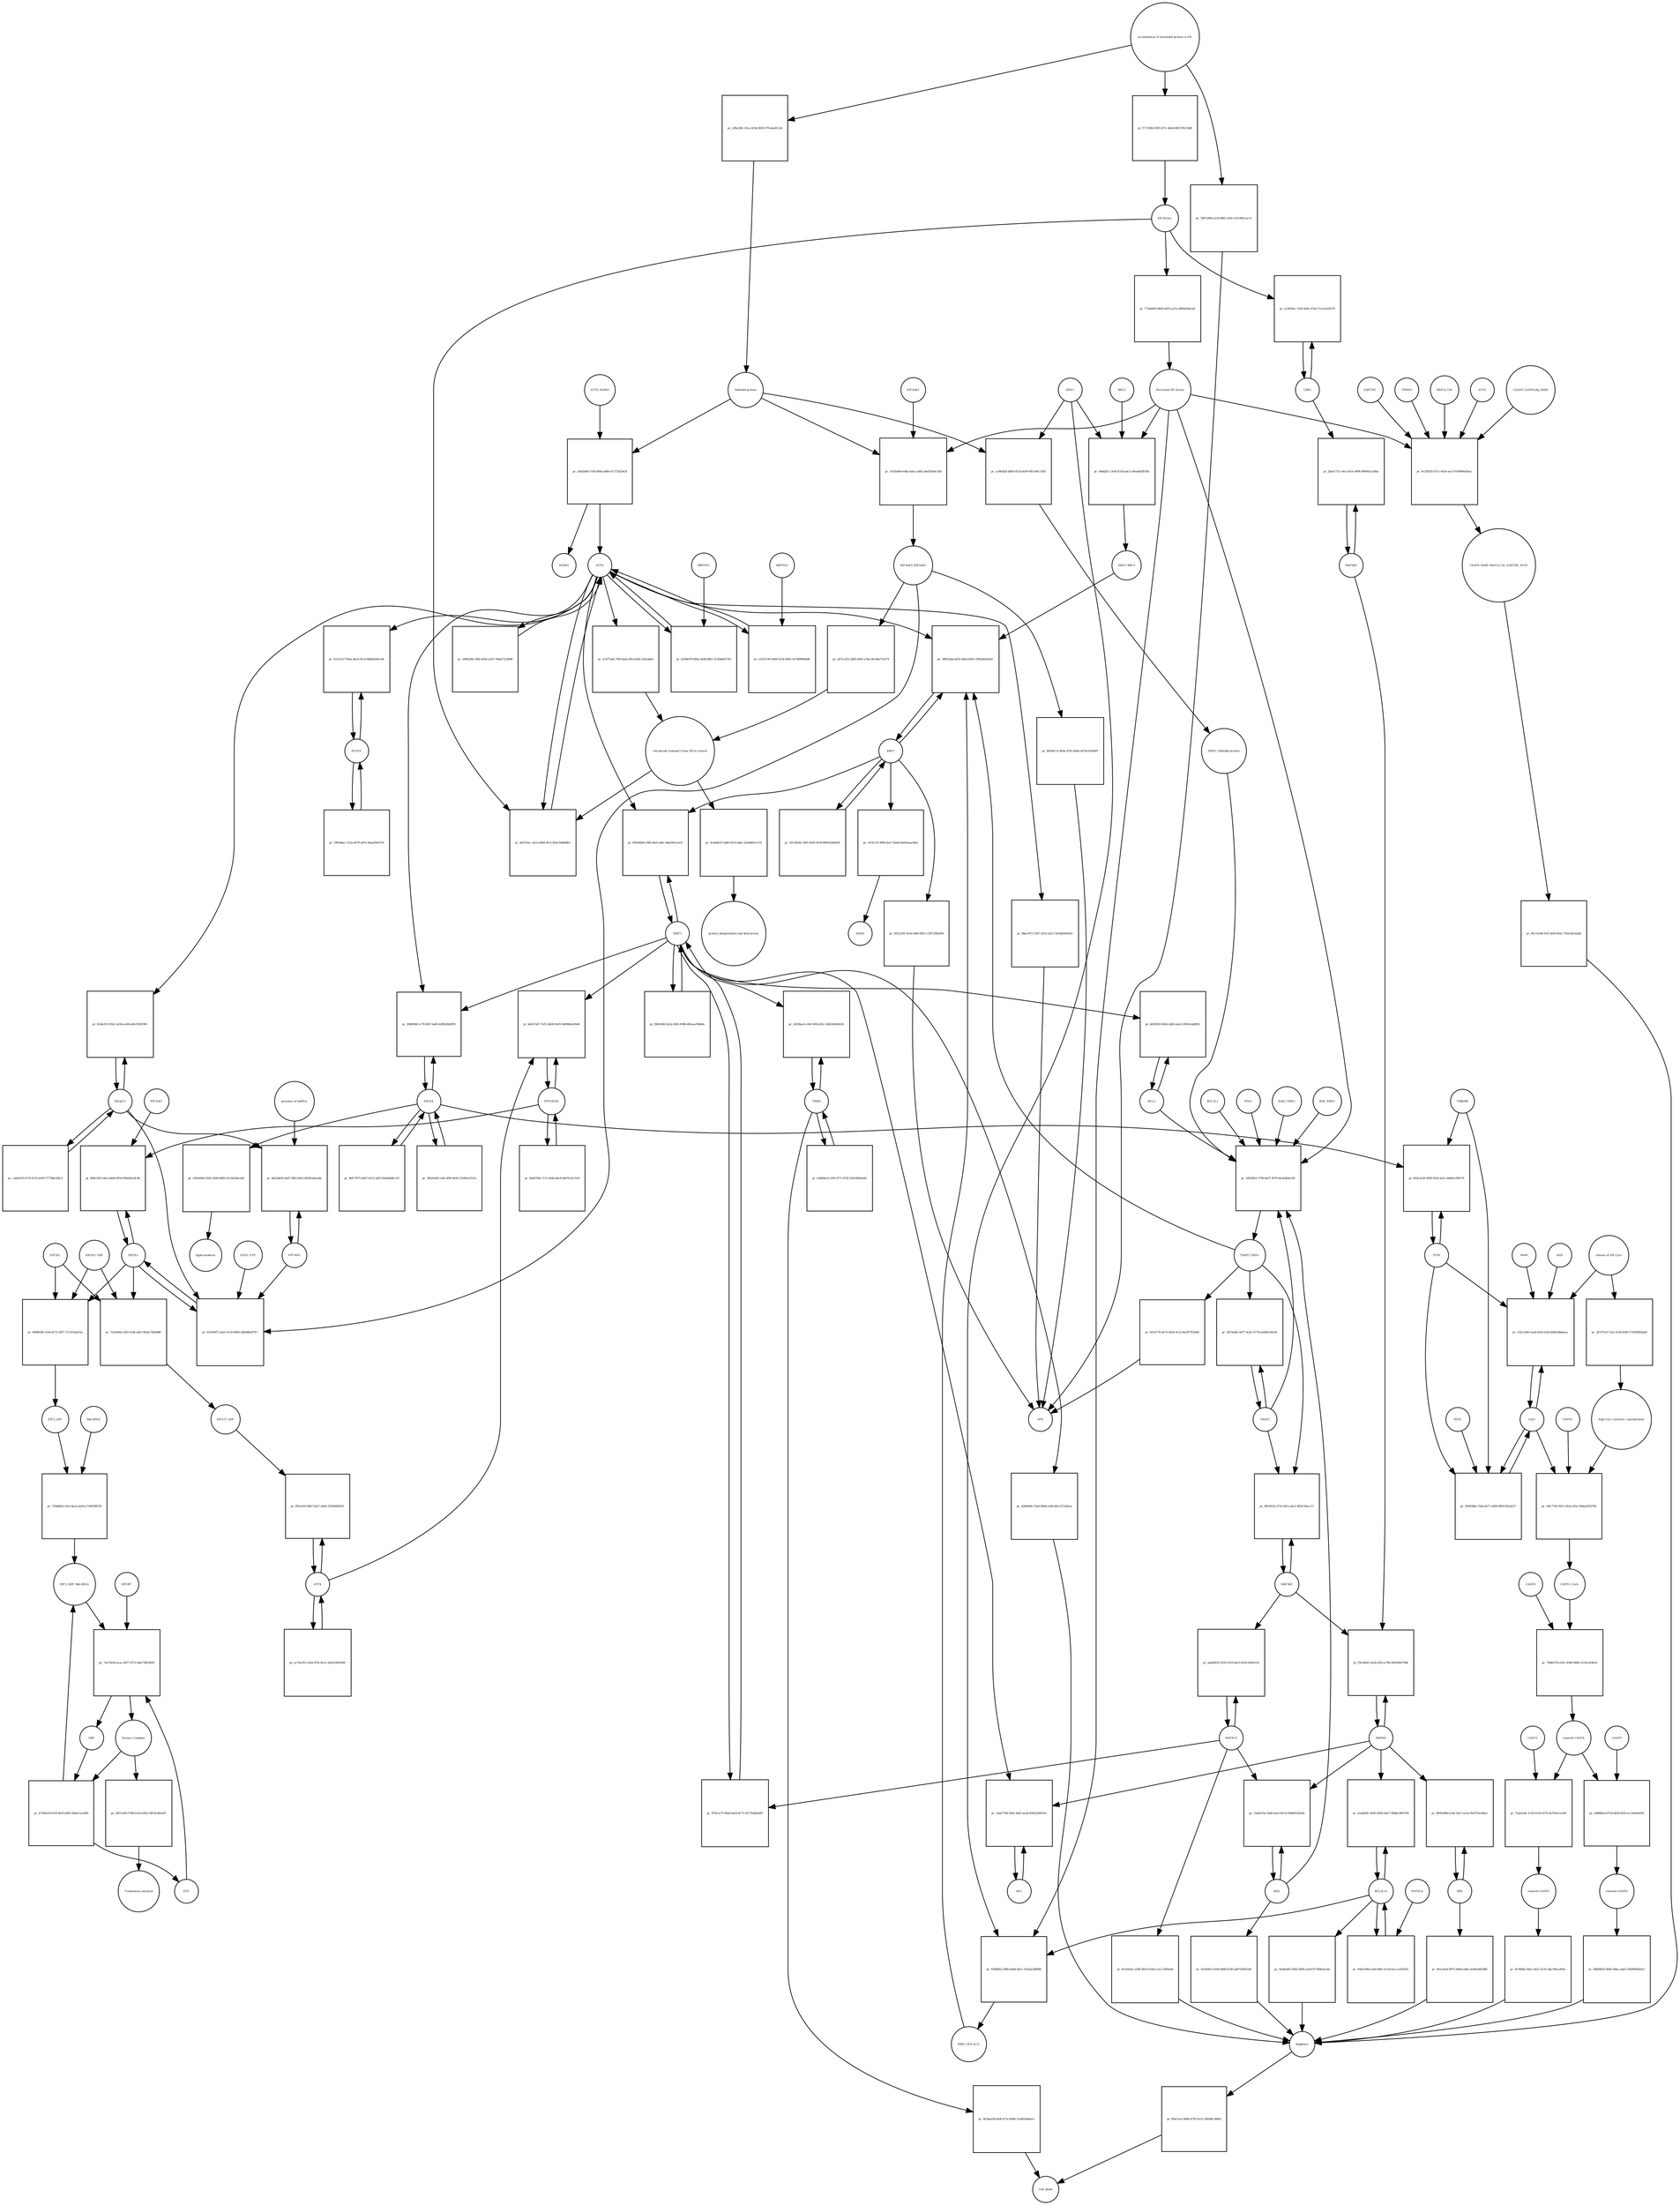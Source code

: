 strict digraph  {
ATF6_HSPA5 [annotation="", bipartite=0, cls=complex, fontsize=4, label=ATF6_HSPA5, shape=circle];
"pr_c0b244fb-57df-404d-a98d-af7172b29a3f" [annotation="", bipartite=1, cls=process, fontsize=4, label="pr_c0b244fb-57df-404d-a98d-af7172b29a3f", shape=square];
ATF6 [annotation="urn_miriam_hgnc.symbol_ATF6", bipartite=0, cls=macromolecule, fontsize=4, label=ATF6, shape=circle];
HSPA5 [annotation="urn_miriam_hgnc.symbol_HSPA5", bipartite=0, cls=macromolecule, fontsize=4, label=HSPA5, shape=circle];
"Unfolded protein" [annotation="", bipartite=0, cls=macromolecule, fontsize=4, label="Unfolded protein", shape=circle];
ERN1 [annotation="urn_miriam_hgnc.symbol_ERN1", bipartite=0, cls=macromolecule, fontsize=4, label=ERN1, shape=circle];
"pr_a19b5b2f-b683-4518-b039-081184c11ff4" [annotation="", bipartite=1, cls=process, fontsize=4, label="pr_a19b5b2f-b683-4518-b039-081184c11ff4", shape=square];
"ERN1_Unfolded protein" [annotation="", bipartite=0, cls=complex, fontsize=4, label="ERN1_Unfolded protein", shape=circle];
EIF2AK3_EIF2AK3 [annotation="", bipartite=0, cls=complex, fontsize=4, label=EIF2AK3_EIF2AK3, shape=circle];
"pr_a87cc452-2685-4491-a7be-4014be73c674" [annotation="", bipartite=1, cls=process, fontsize=4, label="pr_a87cc452-2685-4491-a7be-4014be73c674", shape=square];
"retrograde transport from ER to cytosol" [annotation="", bipartite=0, cls=phenotype, fontsize=4, label="retrograde transport from ER to cytosol", shape=circle];
"pr_2c477a04-75f9-4a0a-89cd-fa8c12bcbda4" [annotation="", bipartite=1, cls=process, fontsize=4, label="pr_2c477a04-75f9-4a0a-89cd-fa8c12bcbda4", shape=square];
"pr_4cdeb833-1dd0-4414-b4dc-b23bd65e1132" [annotation="", bipartite=1, cls=process, fontsize=4, label="pr_4cdeb833-1dd0-4414-b4dc-b23bd65e1132", shape=square];
"protein ubiquitination and destruction" [annotation="", bipartite=0, cls=phenotype, fontsize=4, label="protein ubiquitination and destruction", shape=circle];
"pr_d2f29053-579f-4e07-957f-fdcd2db4e1fb" [annotation="", bipartite=1, cls=process, fontsize=4, label="pr_d2f29053-579f-4e07-957f-fdcd2db4e1fb", shape=square];
TRAF2_ERN1 [annotation="", bipartite=0, cls=complex, fontsize=4, label=TRAF2_ERN1, shape=circle];
BAK1_ERN1 [annotation="", bipartite=0, cls=complex, fontsize=4, label=BAK1_ERN1, shape=circle];
BAX_ERN1 [annotation="", bipartite=0, cls=complex, fontsize=4, label=BAX_ERN1, shape=circle];
BCL2 [annotation="urn_miriam_hgnc.symbol_BCL2", bipartite=0, cls="nucleic acid feature", fontsize=4, label=BCL2, shape=circle];
BCL2L1 [annotation="urn_miriam_hgnc.symbol_BCL2L1", bipartite=0, cls=macromolecule, fontsize=4, label=BCL2L1, shape=circle];
"Persistant ER Stress" [annotation="", bipartite=0, cls=phenotype, fontsize=4, label="Persistant ER Stress", shape=circle];
BAX [annotation="urn_miriam_hgnc.symbol_BAX", bipartite=0, cls=macromolecule, fontsize=4, label=BAX, shape=circle];
BAK1 [annotation="urn_miriam_hgnc.symbol_BAK1", bipartite=0, cls=macromolecule, fontsize=4, label=BAK1, shape=circle];
TRAF2 [annotation="urn_miriam_hgnc.symbol_TRAF2", bipartite=0, cls=macromolecule, fontsize=4, label=TRAF2, shape=circle];
XBP1 [annotation="urn_miriam_hgnc.symbol_XBP1", bipartite=0, cls=macromolecule, fontsize=4, label=XBP1, shape=circle];
"pr_308510ad-4f23-49ad-8d55-199424d262d1" [annotation="", bipartite=1, cls=process, fontsize=4, label="pr_308510ad-4f23-49ad-8d55-199424d262d1", shape=square];
ERN1_BBC3 [annotation="", bipartite=0, cls=complex, fontsize=4, label=ERN1_BBC3, shape=circle];
ERN1_BCL2L11 [annotation="", bipartite=0, cls=complex, fontsize=4, label=ERN1_BCL2L11, shape=circle];
"pr_18128e84-1d95-4859-9cf9-68043240a65f" [annotation="", bipartite=1, cls=process, fontsize=4, label="pr_18128e84-1d95-4859-9cf9-68043240a65f", shape=square];
"pr_cb7fc31f-9f0b-4ea7-9add-4ed43aaa5de4" [annotation="", bipartite=1, cls=process, fontsize=4, label="pr_cb7fc31f-9f0b-4ea7-9add-4ed43aaa5de4", shape=square];
ERAD [annotation="", bipartite=0, cls=phenotype, fontsize=4, label=ERAD, shape=circle];
"pr_f4532185-9ceb-4df0-85f1-c23f720bb29d" [annotation="", bipartite=1, cls=process, fontsize=4, label="pr_f4532185-9ceb-4df0-85f1-c23f720bb29d", shape=square];
UPR [annotation="", bipartite=0, cls=phenotype, fontsize=4, label=UPR, shape=circle];
"pr_2873e0dc-b977-4cbc-b774-eebffd146164" [annotation="", bipartite=1, cls=process, fontsize=4, label="pr_2873e0dc-b977-4cbc-b774-eebffd146164", shape=square];
MAPK8 [annotation="urn_miriam_hgnc.symbol_MAPK8", bipartite=0, cls=macromolecule, fontsize=4, label=MAPK8, shape=circle];
"pr_f9c50b41-6a2b-43f3-a708-35d160fa79db" [annotation="", bipartite=1, cls=process, fontsize=4, label="pr_f9c50b41-6a2b-43f3-a708-35d160fa79db", shape=square];
MAP3K4 [annotation="urn_miriam_hgnc.symbol_MAP3K4", bipartite=0, cls=macromolecule, fontsize=4, label=MAP3K4, shape=circle];
MAP3K5 [annotation="urn_miriam_hgnc.symbol_MAP3K5", bipartite=0, cls=macromolecule, fontsize=4, label=MAP3K5, shape=circle];
MAPK14 [annotation="urn_miriam_hgnc.symbol_MAPK14", bipartite=0, cls=macromolecule, fontsize=4, label=MAPK14, shape=circle];
"pr_aa8d2835-4223-4105-8a10-633c160b3142" [annotation="", bipartite=1, cls=process, fontsize=4, label="pr_aa8d2835-4223-4105-8a10-633c160b3142", shape=square];
"pr_8c41bb5e-2186-40c0-b7dd-a12cc7d95eb9" [annotation="", bipartite=1, cls=process, fontsize=4, label="pr_8c41bb5e-2186-40c0-b7dd-a12cc7d95eb9", shape=square];
Apoptosis [annotation="", bipartite=0, cls=phenotype, fontsize=4, label=Apoptosis, shape=circle];
DDIT3 [annotation="urn_miriam_hgnc.symbol_DDIT3", bipartite=0, cls=macromolecule, fontsize=4, label=DDIT3, shape=circle];
"pr_479a1e75-99a6-4c63-8c71-0277b54b5d87" [annotation="", bipartite=1, cls=process, fontsize=4, label="pr_479a1e75-99a6-4c63-8c71-0277b54b5d87", shape=square];
"pr_42d6448c-f3ed-49d4-a2b0-bfac257a8eea" [annotation="", bipartite=1, cls=process, fontsize=4, label="pr_42d6448c-f3ed-49d4-a2b0-bfac257a8eea", shape=square];
"pr_b65ffd15-6624-4d2f-a4a3-c8381eda8953" [annotation="", bipartite=1, cls=process, fontsize=4, label="pr_b65ffd15-6624-4d2f-a4a3-c8381eda8953", shape=square];
"pr_def516ac-32cd-40b9-9fc4-824c56d0b8b3" [annotation="", bipartite=1, cls=process, fontsize=4, label="pr_def516ac-32cd-40b9-9fc4-824c56d0b8b3", shape=square];
"ER Stress" [annotation="", bipartite=0, cls=phenotype, fontsize=4, label="ER Stress", shape=circle];
"pr_fa504679-065a-4d38-8fb1-413fddd53742" [annotation="", bipartite=1, cls=process, fontsize=4, label="pr_fa504679-065a-4d38-8fb1-413fddd53742", shape=square];
MBTPS1 [annotation="urn_miriam_hgnc.symbol_MBTPS1", bipartite=0, cls=macromolecule, fontsize=4, label=MBTPS1, shape=circle];
"pr_e1d37c90-44d9-421b-99d2-437bf89684d8" [annotation="", bipartite=1, cls=process, fontsize=4, label="pr_e1d37c90-44d9-421b-99d2-437bf89684d8", shape=square];
MBTPS2 [annotation="urn_miriam_hgnc.symbol_MBTPS2", bipartite=0, cls=macromolecule, fontsize=4, label=MBTPS2, shape=circle];
"pr_e9ff420b-c960-443b-a3e3-76da572c8b9f" [annotation="", bipartite=1, cls=process, fontsize=4, label="pr_e9ff420b-c960-443b-a3e3-76da572c8b9f", shape=square];
"pr_f8fe93d2-b22a-4fd5-9086-d02aaa398e8e" [annotation="", bipartite=1, cls=process, fontsize=4, label="pr_f8fe93d2-b22a-4fd5-9086-d02aaa398e8e", shape=square];
"pr_692e9dd9-24fb-4fa0-ad0c-dda450ce2e1f" [annotation="", bipartite=1, cls=process, fontsize=4, label="pr_692e9dd9-24fb-4fa0-ad0c-dda450ce2e1f", shape=square];
EIF2S1 [annotation="urn_miriam_hgnc.symbol_EIF2S1", bipartite=0, cls=macromolecule, fontsize=4, label=EIF2S1, shape=circle];
"pr_03190475-2eb5-47c8-9088-2d09db02f7b7" [annotation="", bipartite=1, cls=process, fontsize=4, label="pr_03190475-2eb5-47c8-9088-2d09db02f7b7", shape=square];
GCN2_ATP [annotation="", bipartite=0, cls=complex, fontsize=4, label=GCN2_ATP, shape=circle];
EIF2AK2 [annotation="urn_miriam_hgnc.symbol_EIF2AK2", bipartite=0, cls=macromolecule, fontsize=4, label=EIF2AK2, shape=circle];
DNAJC3 [annotation="urn_miriam_hgnc.symbol_DNAJC3", bipartite=0, cls=macromolecule, fontsize=4, label=DNAJC3, shape=circle];
EIF2S2 [annotation="urn_miriam_hgnc.symbol_EIF2S2", bipartite=0, cls=macromolecule, fontsize=4, label=EIF2S2, shape=circle];
"pr_089605bf-3164-4172-92f7-727161baf55a" [annotation="", bipartite=1, cls=process, fontsize=4, label="pr_089605bf-3164-4172-92f7-727161baf55a", shape=square];
EIF2S3_GDP [annotation="", bipartite=0, cls=complex, fontsize=4, label=EIF2S3_GDP, shape=circle];
EIF2_GDP [annotation="", bipartite=0, cls=complex, fontsize=4, label=EIF2_GDP, shape=circle];
"EIF2_GDP_Met-tRNA" [annotation="", bipartite=0, cls=complex, fontsize=4, label="EIF2_GDP_Met-tRNA", shape=circle];
"pr_7ae7d23d-acac-4b77-871f-0ab17f822839" [annotation="", bipartite=1, cls=process, fontsize=4, label="pr_7ae7d23d-acac-4b77-871f-0ab17f822839", shape=square];
"Ternary Complex" [annotation="", bipartite=0, cls=complex, fontsize=4, label="Ternary Complex", shape=circle];
"EIF2B*" [annotation="", bipartite=0, cls=complex, fontsize=4, label="EIF2B*", shape=circle];
GTP [annotation="urn_miriam_obo.chebi_CHEBI%3A57600", bipartite=0, cls="simple chemical", fontsize=4, label=GTP, shape=circle];
GDP [annotation="urn_miriam_obo.chebi_CHEBI%3A65180", bipartite=0, cls="simple chemical", fontsize=4, label=GDP, shape=circle];
"pr_47348529-015f-4610-bfb0-5bb411ecfdf4" [annotation="", bipartite=1, cls=process, fontsize=4, label="pr_47348529-015f-4610-bfb0-5bb411ecfdf4", shape=square];
ATF4 [annotation="urn_miriam_hgnc.symbol_ATF4", bipartite=0, cls=macromolecule, fontsize=4, label=ATF4, shape=circle];
"pr_ff81a91f-0db7-42e7-a664-32f5b9fefb35" [annotation="", bipartite=1, cls=process, fontsize=4, label="pr_ff81a91f-0db7-42e7-a664-32f5b9fefb35", shape=square];
"EIF2-P_GDP" [annotation="", bipartite=0, cls=complex, fontsize=4, label="EIF2-P_GDP", shape=circle];
"pr_ec74e352-16e8-47fe-9e1e-2a82c6660306" [annotation="", bipartite=1, cls=process, fontsize=4, label="pr_ec74e352-16e8-47fe-9e1e-2a82c6660306", shape=square];
PPP1R15A [annotation="urn_miriam_hgnc.symbol_PPP1R15A", bipartite=0, cls=macromolecule, fontsize=4, label=PPP1R15A, shape=circle];
"pr_be037a07-7e31-4b08-9429-3b9084eb20d6" [annotation="", bipartite=1, cls=process, fontsize=4, label="pr_be037a07-7e31-4b08-9429-3b9084eb20d6", shape=square];
"pr_84d47f4b-7c51-4446-b6c8-4007fcd17e5f" [annotation="", bipartite=1, cls=process, fontsize=4, label="pr_84d47f4b-7c51-4446-b6c8-4007fcd17e5f", shape=square];
"pr_5bf7cb36-5708-4143-b262-29f33c48c4d7" [annotation="", bipartite=1, cls=process, fontsize=4, label="pr_5bf7cb36-5708-4143-b262-29f33c48c4d7", shape=square];
"Translation initiation" [annotation="", bipartite=0, cls=phenotype, fontsize=4, label="Translation initiation", shape=circle];
"pr_882391fa-37ef-491a-a4c3-4ff3c56ecc17" [annotation="", bipartite=1, cls=process, fontsize=4, label="pr_882391fa-37ef-491a-a4c3-4ff3c56ecc17", shape=square];
ERO1A [annotation="urn_miriam_hgnc.symbol_ERO1A", bipartite=0, cls=macromolecule, fontsize=4, label=ERO1A, shape=circle];
"pr_20b6f9bf-cc78-4fd7-baf0-b2f852b82f99" [annotation="", bipartite=1, cls=process, fontsize=4, label="pr_20b6f9bf-cc78-4fd7-baf0-b2f852b82f99", shape=square];
"pr_2f6a0200-12de-4f9f-9426-21500e1f315c" [annotation="", bipartite=1, cls=process, fontsize=4, label="pr_2f6a0200-12de-4f9f-9426-21500e1f315c", shape=square];
"pr_f80b7df3-18ea-4b08-9f54-056d3fe24c9b" [annotation="", bipartite=1, cls=process, fontsize=4, label="pr_f80b7df3-18ea-4b08-9f54-056d3fe24c9b", shape=square];
EIF2AK1 [annotation="urn_miriam_hgnc.symbol_EIF2AK1", bipartite=0, cls=macromolecule, fontsize=4, label=EIF2AK1, shape=circle];
"pr_16e8e33e-1b66-4ea5-8e1d-f4466f162b3b" [annotation="", bipartite=1, cls=process, fontsize=4, label="pr_16e8e33e-1b66-4ea5-8e1d-f4466f162b3b", shape=square];
"pr_4316d4a7-fe9d-4608-8146-ad675e06324f" [annotation="", bipartite=1, cls=process, fontsize=4, label="pr_4316d4a7-fe9d-4608-8146-ad675e06324f", shape=square];
"Ca2+" [annotation="urn_miriam_obo.chebi_CHEBI%3A29108", bipartite=0, cls="simple chemical", fontsize=4, label="Ca2+", shape=circle];
"pr_c92c1a84-1aa8-41fd-a928-09d420bdeaec" [annotation="", bipartite=1, cls=process, fontsize=4, label="pr_c92c1a84-1aa8-41fd-a928-09d420bdeaec", shape=square];
"release of ER Ca2+" [annotation="", bipartite=0, cls=phenotype, fontsize=4, label="release of ER Ca2+", shape=circle];
ITPR [annotation="urn_miriam_hgnc.symbol_ITPR1|urn_miriam_hgnc.symbol_ITPR2|urn_miriam_hgnc.symbol_ITPR3", bipartite=0, cls=macromolecule, fontsize=4, label=ITPR, shape=circle];
MAM [annotation="", bipartite=0, cls=phenotype, fontsize=4, label=MAM, shape=circle];
s619 [annotation="", bipartite=0, cls=complex, fontsize=4, label=s619, shape=circle];
"pr_2be5c715-c4e2-45ce-9f08-4900d1ac4fba" [annotation="", bipartite=1, cls=process, fontsize=4, label="pr_2be5c715-c4e2-45ce-9f08-4900d1ac4fba", shape=square];
CDK5 [annotation="urn_miriam_hgnc.symbol_CDK5", bipartite=0, cls=macromolecule, fontsize=4, label=CDK5, shape=circle];
"pr_e12839ec-7af4-450a-97de-57ca2e22f379" [annotation="", bipartite=1, cls="uncertain process", fontsize=4, label="pr_e12839ec-7af4-450a-97de-57ca2e22f379", shape=square];
"pr_ffba7ee5-d9b8-4795-9c52-3f444fc266b5" [annotation="", bipartite=1, cls=process, fontsize=4, label="pr_ffba7ee5-d9b8-4795-9c52-3f444fc266b5", shape=square];
"Cell death" [annotation="", bipartite=0, cls=phenotype, fontsize=4, label="Cell death", shape=circle];
"pr_65f838da-74ab-4a77-a099-9f00130a4237" [annotation="", bipartite=1, cls=process, fontsize=4, label="pr_65f838da-74ab-4a77-a099-9f00130a4237", shape=square];
TMBIM6 [annotation="urn_miriam_hgnc.symbol_TMBIM6", bipartite=0, cls=macromolecule, fontsize=4, label=TMBIM6, shape=circle];
RYR1 [annotation="urn_miriam_hgnc.symbol_RYR1", bipartite=0, cls=macromolecule, fontsize=4, label=RYR1, shape=circle];
EIF2AK3 [annotation="urn_miriam_hgnc.symbol_EIF2AK3", bipartite=0, cls=macromolecule, fontsize=4, label=EIF2AK3, shape=circle];
"pr_c925b406-ed6a-4ebc-ad5b-34e655d4c1b8" [annotation="", bipartite=1, cls=process, fontsize=4, label="pr_c925b406-ed6a-4ebc-ad5b-34e655d4c1b8", shape=square];
"pr_cf83639d-2205-4308-8469-21e3b29dced4" [annotation="", bipartite=1, cls=process, fontsize=4, label="pr_cf83639d-2205-4308-8469-21e3b29dced4", shape=square];
hyperoxidation [annotation="", bipartite=0, cls=phenotype, fontsize=4, label=hyperoxidation, shape=circle];
"pr_86f17875-60d7-4212-a81f-56428b4bc15f" [annotation="", bipartite=1, cls=process, fontsize=4, label="pr_86f17875-60d7-4212-a81f-56428b4bc15f", shape=square];
"pr_773a0092-8869-4d76-ae7a-a8f9af9e8cd2" [annotation="", bipartite=1, cls=process, fontsize=4, label="pr_773a0092-8869-4d76-ae7a-a8f9af9e8cd2", shape=square];
"CASP8_CASP8-ubq_FADD" [annotation="", bipartite=0, cls=complex, fontsize=4, label="CASP8_CASP8-ubq_FADD", shape=circle];
"pr_9c3202f5-d71c-4416-ae15-f169066d3aec" [annotation="", bipartite=1, cls=process, fontsize=4, label="pr_9c3202f5-d71c-4416-ae15-f169066d3aec", shape=square];
"SQSTM1 " [annotation="urn_miriam_hgnc.symbol_SQSTM1", bipartite=0, cls=macromolecule, fontsize=4, label="SQSTM1 ", shape=circle];
CASP8_FADD_MAP1LC3A_SQSTM1_ATG5 [annotation="", bipartite=0, cls=complex, fontsize=4, label=CASP8_FADD_MAP1LC3A_SQSTM1_ATG5, shape=circle];
TRIM13 [annotation="urn_miriam_hgnc.symbol_TRIM13", bipartite=0, cls=macromolecule, fontsize=4, label=TRIM13, shape=circle];
MAP1LC3A [annotation="urn_miriam_hgnc.symbol_MAP1LC3A", bipartite=0, cls=macromolecule, fontsize=4, label=MAP1LC3A, shape=circle];
ATG5 [annotation="urn_miriam_hgnc.symbol_ATG5", bipartite=0, cls=macromolecule, fontsize=4, label=ATG5, shape=circle];
"pr_60c7a548-91f2-4ef9-832c-7d3e2dc62abf" [annotation="", bipartite=1, cls=process, fontsize=4, label="pr_60c7a548-91f2-4ef9-832c-7d3e2dc62abf", shape=square];
"AP-1" [annotation="urn_miriam_hgnc.symbol_FOS|urn_miriam_hgnc.symbol_FOSB|urn_miriam_hgnc.symbol_FOSL1|urn_miriam_hgnc.symbol_FOSL2|urn_miriam_hgnc.symbol_JUN|urn_miriam_hgnc.symbol_JUNB|urn_miriam_hgnc.symbol_JUND", bipartite=0, cls=macromolecule, fontsize=4, label="AP-1", shape=circle];
"pr_14a477dd-93dc-4bf2-aa5d-85455a9f0341" [annotation="", bipartite=1, cls=process, fontsize=4, label="pr_14a477dd-93dc-4bf2-aa5d-85455a9f0341", shape=square];
"pr_b6a29e95-ba07-4fb5-bf42-6854f3abc4de" [annotation="", bipartite=1, cls=process, fontsize=4, label="pr_b6a29e95-ba07-4fb5-bf42-6854f3abc4de", shape=square];
"presence of dsRNA" [annotation="", bipartite=0, cls=phenotype, fontsize=4, label="presence of dsRNA", shape=circle];
"Met-tRNA" [annotation="urn_miriam_hgnc_HGNC%3A34779", bipartite=0, cls="nucleic acid feature", fontsize=4, label="Met-tRNA", shape=circle];
"pr_729d4fa6-c8cb-4ea3-ab34-a718f1f8f370" [annotation="", bipartite=1, cls=process, fontsize=4, label="pr_729d4fa6-c8cb-4ea3-ab34-a718f1f8f370", shape=square];
"pr_725d200a-5f45-418e-a6f1-96cbc7bb5886" [annotation="", bipartite=1, cls=process, fontsize=4, label="pr_725d200a-5f45-418e-a6f1-96cbc7bb5886", shape=square];
"accumulation of misfolded protein in ER" [annotation="", bipartite=0, cls=phenotype, fontsize=4, label="accumulation of misfolded protein in ER", shape=circle];
"pr_c8fa438c-10ca-416d-9659-f7fc4ea8112d" [annotation="", bipartite=1, cls=process, fontsize=4, label="pr_c8fa438c-10ca-416d-9659-f7fc4ea8112d", shape=square];
"pr_f71730fd-595f-457c-b6e9-6f65795c54b9" [annotation="", bipartite=1, cls=process, fontsize=4, label="pr_f71730fd-595f-457c-b6e9-6f65795c54b9", shape=square];
"pr_7d67e904-a130-4861-929c-ef31985cac14" [annotation="", bipartite=1, cls=process, fontsize=4, label="pr_7d67e904-a130-4861-929c-ef31985cac14", shape=square];
"pr_8636417e-db5e-47b1-b84a-427bc5d356d7" [annotation="", bipartite=1, cls=process, fontsize=4, label="pr_8636417e-db5e-47b1-b84a-427bc5d356d7", shape=square];
"pr_f4f1b776-4e72-4d24-9c32-8a1ff7933b85" [annotation="", bipartite=1, cls=process, fontsize=4, label="pr_f4f1b776-4e72-4d24-9c32-8a1ff7933b85", shape=square];
"pr_98aa7b72-5f47-4255-ad11-1814b26d1b55" [annotation="", bipartite=1, cls=process, fontsize=4, label="pr_98aa7b72-5f47-4255-ad11-1814b26d1b55", shape=square];
BCL2L11 [annotation="urn_miriam_hgnc.symbol_BCL2L11", bipartite=0, cls=macromolecule, fontsize=4, label=BCL2L11, shape=circle];
"pr_e1ab9e9c-0045-4056-9ee7-90b8c5897292" [annotation="", bipartite=1, cls=process, fontsize=4, label="pr_e1ab9e9c-0045-4056-9ee7-90b8c5897292", shape=square];
BID [annotation="urn_miriam_hgnc.symbol_BID", bipartite=0, cls=macromolecule, fontsize=4, label=BID, shape=circle];
"pr_96992d8b-5c8e-42a7-ae1a-f91d73ec6ba2" [annotation="", bipartite=1, cls=process, fontsize=4, label="pr_96992d8b-5c8e-42a7-ae1a-f91d73ec6ba2", shape=square];
"pr_56a8e905-9502-4995-ae50-ff736b63ecdd" [annotation="", bipartite=1, cls=process, fontsize=4, label="pr_56a8e905-9502-4995-ae50-ff736b63ecdd", shape=square];
"pr_601a2fad-8975-469d-adda-3e06eb6b38f8" [annotation="", bipartite=1, cls=process, fontsize=4, label="pr_601a2fad-8975-469d-adda-3e06eb6b38f8", shape=square];
"pr_f56bf6b2-2680-4da8-9af1-31b2ba2d8496" [annotation="", bipartite=1, cls=process, fontsize=4, label="pr_f56bf6b2-2680-4da8-9af1-31b2ba2d8496", shape=square];
"pr_e8dd2fcc-2e3f-47a9-abc5-20ea8a82b78a" [annotation="", bipartite=1, cls=process, fontsize=4, label="pr_e8dd2fcc-2e3f-47a9-abc5-20ea8a82b78a", shape=square];
BBC3 [annotation="urn_miriam_hgnc.symbol_BBC3", bipartite=0, cls=macromolecule, fontsize=4, label=BBC3, shape=circle];
"pr_934a196b-e3a9-409c-b15d-fa1cce443591" [annotation="", bipartite=1, cls=process, fontsize=4, label="pr_934a196b-e3a9-409c-b15d-fa1cce443591", shape=square];
PPP2CA [annotation="urn_miriam_hgnc.symbol_PPP2CA", bipartite=0, cls=macromolecule, fontsize=4, label=PPP2CA, shape=circle];
TRIB3 [annotation="urn_miriam_hgnc.symbol_TRIB3", bipartite=0, cls=macromolecule, fontsize=4, label=TRIB3, shape=circle];
"pr_2d33bac6-c6ef-405b-bf1c-946334644520" [annotation="", bipartite=1, cls=process, fontsize=4, label="pr_2d33bac6-c6ef-405b-bf1c-946334644520", shape=square];
"pr_e54b9ac6-31f0-477c-872f-25fc0905ad41" [annotation="", bipartite=1, cls=process, fontsize=4, label="pr_e54b9ac6-31f0-477c-872f-25fc0905ad41", shape=square];
"pr_0e5baa58-da9f-471a-b948-12e405dadee2" [annotation="", bipartite=1, cls=process, fontsize=4, label="pr_0e5baa58-da9f-471a-b948-12e405dadee2", shape=square];
"pr_267d73cf-75e5-4156-82f9-572993892a68" [annotation="", bipartite=1, cls=process, fontsize=4, label="pr_267d73cf-75e5-4156-82f9-572993892a68", shape=square];
"high Ca2+ cytosolic concentration" [annotation="", bipartite=0, cls=phenotype, fontsize=4, label="high Ca2+ cytosolic concentration", shape=circle];
"pr_9cb6cf01-81dc-4c84-ac66-a86cf5501901" [annotation="", bipartite=1, cls=process, fontsize=4, label="pr_9cb6cf01-81dc-4c84-ac66-a86cf5501901", shape=square];
"pr_c4dd3193-672f-4732-b5f0-f7770be328c3" [annotation="", bipartite=1, cls=process, fontsize=4, label="pr_c4dd3193-672f-4732-b5f0-f7770be328c3", shape=square];
"pr_81dc2e44-49f8-419a-ab5c-d0d9ecf09179" [annotation="", bipartite=1, cls=process, fontsize=4, label="pr_81dc2e44-49f8-419a-ab5c-d0d9ecf09179", shape=square];
CASP4 [annotation="urn_miriam_hgnc.symbol_CASP4", bipartite=0, cls=macromolecule, fontsize=4, label=CASP4, shape=circle];
"pr_76db557b-e93c-45b0-9968-cfc02caf0b16" [annotation="", bipartite=1, cls=process, fontsize=4, label="pr_76db557b-e93c-45b0-9968-cfc02caf0b16", shape=square];
"cleaved~CASP4" [annotation="urn_miriam_hgnc.symbol_CASP4", bipartite=0, cls=macromolecule, fontsize=4, label="cleaved~CASP4", shape=circle];
"CAPN1_Ca2+" [annotation="", bipartite=0, cls=complex, fontsize=4, label="CAPN1_Ca2+", shape=circle];
CASP3 [annotation="urn_miriam_hgnc.symbol_CASP3", bipartite=0, cls=macromolecule, fontsize=4, label=CASP3, shape=circle];
"pr_75ab1edc-1c5d-4154-b576-4e7f41e1a189" [annotation="", bipartite=1, cls=process, fontsize=4, label="pr_75ab1edc-1c5d-4154-b576-4e7f41e1a189", shape=square];
"cleaved~CASP3" [annotation="urn_miriam_hgnc.symbol_CASP3", bipartite=0, cls=macromolecule, fontsize=4, label="cleaved~CASP3", shape=circle];
CASP9 [annotation="urn_miriam_hgnc.symbol_CSAP9", bipartite=0, cls=macromolecule, fontsize=4, label=CASP9, shape=circle];
"pr_e988bbcd-0724-4f26-bf20-ee13e681b02f" [annotation="", bipartite=1, cls=process, fontsize=4, label="pr_e988bbcd-0724-4f26-bf20-ee13e681b02f", shape=square];
"cleaved~CASP9" [annotation="urn_miriam_hgnc.symbol_CASP9", bipartite=0, cls=macromolecule, fontsize=4, label="cleaved~CASP9", shape=circle];
CAPN1 [annotation="urn_miriam_hgnc.symbol_CAPN1", bipartite=0, cls=macromolecule, fontsize=4, label=CAPN1, shape=circle];
"pr_18fc7392-9011-453e-af5e-584ea05f2760" [annotation="", bipartite=1, cls=process, fontsize=4, label="pr_18fc7392-9011-453e-af5e-584ea05f2760", shape=square];
"pr_9e78fbfa-94a1-4421-b110-38a7d0ced93a" [annotation="", bipartite=1, cls=process, fontsize=4, label="pr_9e78fbfa-94a1-4421-b110-38a7d0ced93a", shape=square];
"pr_b9808d19-db83-46bc-abe5-34499690e021" [annotation="", bipartite=1, cls=process, fontsize=4, label="pr_b9808d19-db83-46bc-abe5-34499690e021", shape=square];
HYOU1 [annotation="urn_miriam_hgnc.symbol_HYOU1", bipartite=0, cls=macromolecule, fontsize=4, label=HYOU1, shape=circle];
"pr_5c521527-f6ae-46cd-91c6-68bb2febe146" [annotation="", bipartite=1, cls=process, fontsize=4, label="pr_5c521527-f6ae-46cd-91c6-68bb2febe146", shape=square];
"pr_5993ddec-252a-4079-a87e-04aaf5fef792" [annotation="", bipartite=1, cls=process, fontsize=4, label="pr_5993ddec-252a-4079-a87e-04aaf5fef792", shape=square];
ATF6_HSPA5 -> "pr_c0b244fb-57df-404d-a98d-af7172b29a3f"  [annotation="", interaction_type=consumption];
"pr_c0b244fb-57df-404d-a98d-af7172b29a3f" -> ATF6  [annotation="", interaction_type=production];
"pr_c0b244fb-57df-404d-a98d-af7172b29a3f" -> HSPA5  [annotation="", interaction_type=production];
ATF6 -> "pr_2c477a04-75f9-4a0a-89cd-fa8c12bcbda4"  [annotation="", interaction_type=consumption];
ATF6 -> "pr_308510ad-4f23-49ad-8d55-199424d262d1"  [annotation="urn_miriam_pubmed_26587781|urn_miriam_pubmed_23430059", interaction_type=catalysis];
ATF6 -> "pr_def516ac-32cd-40b9-9fc4-824c56d0b8b3"  [annotation="", interaction_type=consumption];
ATF6 -> "pr_fa504679-065a-4d38-8fb1-413fddd53742"  [annotation="", interaction_type=consumption];
ATF6 -> "pr_e1d37c90-44d9-421b-99d2-437bf89684d8"  [annotation="", interaction_type=consumption];
ATF6 -> "pr_e9ff420b-c960-443b-a3e3-76da572c8b9f"  [annotation="", interaction_type=consumption];
ATF6 -> "pr_692e9dd9-24fb-4fa0-ad0c-dda450ce2e1f"  [annotation="urn_miriam_pubmed_26587781|urn_miriam_pubmed_17991856|urn_miriam_pubmed_28843399", interaction_type=catalysis];
ATF6 -> "pr_20b6f9bf-cc78-4fd7-baf0-b2f852b82f99"  [annotation="urn_miriam_pubmed_23850759|urn_miriam_pubmed_25387528", interaction_type=catalysis];
ATF6 -> "pr_98aa7b72-5f47-4255-ad11-1814b26d1b55"  [annotation="", interaction_type=consumption];
ATF6 -> "pr_9cb6cf01-81dc-4c84-ac66-a86cf5501901"  [annotation="urn_miriam_pubmed_12601012|urn_miriam_pubmed_18360008", interaction_type=catalysis];
ATF6 -> "pr_5c521527-f6ae-46cd-91c6-68bb2febe146"  [annotation=urn_miriam_pubmed_18360008, interaction_type=catalysis];
"Unfolded protein" -> "pr_c0b244fb-57df-404d-a98d-af7172b29a3f"  [annotation="urn_miriam_pubmed_19509052|urn_miriam_pubmed_12847084|urn_miriam_pubmed_23850759", interaction_type=catalysis];
"Unfolded protein" -> "pr_a19b5b2f-b683-4518-b039-081184c11ff4"  [annotation="", interaction_type=consumption];
"Unfolded protein" -> "pr_c925b406-ed6a-4ebc-ad5b-34e655d4c1b8"  [annotation=urn_miriam_pubmed_17991856, interaction_type=catalysis];
ERN1 -> "pr_a19b5b2f-b683-4518-b039-081184c11ff4"  [annotation="", interaction_type=consumption];
ERN1 -> "pr_f56bf6b2-2680-4da8-9af1-31b2ba2d8496"  [annotation="", interaction_type=consumption];
ERN1 -> "pr_e8dd2fcc-2e3f-47a9-abc5-20ea8a82b78a"  [annotation="", interaction_type=consumption];
"pr_a19b5b2f-b683-4518-b039-081184c11ff4" -> "ERN1_Unfolded protein"  [annotation="", interaction_type=production];
"ERN1_Unfolded protein" -> "pr_d2f29053-579f-4e07-957f-fdcd2db4e1fb"  [annotation="", interaction_type=consumption];
EIF2AK3_EIF2AK3 -> "pr_a87cc452-2685-4491-a7be-4014be73c674"  [annotation="", interaction_type=consumption];
EIF2AK3_EIF2AK3 -> "pr_03190475-2eb5-47c8-9088-2d09db02f7b7"  [annotation="urn_miriam_pubmed_12667446|urn_miriam_pubmed_16246152|urn_miriam_pubmed_12601012|urn_miriam_pubmed_23850759|urn_miriam_pubmed_18360008|urn_miriam_pubmed_26587781", interaction_type=catalysis];
EIF2AK3_EIF2AK3 -> "pr_8636417e-db5e-47b1-b84a-427bc5d356d7"  [annotation="", interaction_type=consumption];
"pr_a87cc452-2685-4491-a7be-4014be73c674" -> "retrograde transport from ER to cytosol"  [annotation="", interaction_type=production];
"retrograde transport from ER to cytosol" -> "pr_4cdeb833-1dd0-4414-b4dc-b23bd65e1132"  [annotation="", interaction_type=consumption];
"retrograde transport from ER to cytosol" -> "pr_def516ac-32cd-40b9-9fc4-824c56d0b8b3"  [annotation="urn_miriam_pubmed_18360008|urn_miriam_pubmed_17991856|urn_miriam_pubmed_26587781|urn_miriam_pubmed_12847084", interaction_type=inhibition];
"pr_2c477a04-75f9-4a0a-89cd-fa8c12bcbda4" -> "retrograde transport from ER to cytosol"  [annotation="", interaction_type=production];
"pr_4cdeb833-1dd0-4414-b4dc-b23bd65e1132" -> "protein ubiquitination and destruction"  [annotation="", interaction_type=production];
"pr_d2f29053-579f-4e07-957f-fdcd2db4e1fb" -> TRAF2_ERN1  [annotation="", interaction_type=production];
TRAF2_ERN1 -> "pr_308510ad-4f23-49ad-8d55-199424d262d1"  [annotation="urn_miriam_pubmed_26587781|urn_miriam_pubmed_23430059", interaction_type=catalysis];
TRAF2_ERN1 -> "pr_2873e0dc-b977-4cbc-b774-eebffd146164"  [annotation=urn_miriam_pubmed_23850759, interaction_type=catalysis];
TRAF2_ERN1 -> "pr_882391fa-37ef-491a-a4c3-4ff3c56ecc17"  [annotation=urn_miriam_pubmed_23850759, interaction_type=catalysis];
TRAF2_ERN1 -> "pr_f4f1b776-4e72-4d24-9c32-8a1ff7933b85"  [annotation="", interaction_type=consumption];
BAK1_ERN1 -> "pr_d2f29053-579f-4e07-957f-fdcd2db4e1fb"  [annotation="urn_miriam_pubmed_23850759|urn_miriam_pubmed_23430059|urn_miriam_pubmed_26587781", interaction_type=catalysis];
BAX_ERN1 -> "pr_d2f29053-579f-4e07-957f-fdcd2db4e1fb"  [annotation="urn_miriam_pubmed_23850759|urn_miriam_pubmed_23430059|urn_miriam_pubmed_26587781", interaction_type=catalysis];
BCL2 -> "pr_d2f29053-579f-4e07-957f-fdcd2db4e1fb"  [annotation="urn_miriam_pubmed_23850759|urn_miriam_pubmed_23430059|urn_miriam_pubmed_26587781", interaction_type=inhibition];
BCL2 -> "pr_b65ffd15-6624-4d2f-a4a3-c8381eda8953"  [annotation="", interaction_type=consumption];
BCL2L1 -> "pr_d2f29053-579f-4e07-957f-fdcd2db4e1fb"  [annotation="urn_miriam_pubmed_23850759|urn_miriam_pubmed_23430059|urn_miriam_pubmed_26587781", interaction_type=inhibition];
"Persistant ER Stress" -> "pr_d2f29053-579f-4e07-957f-fdcd2db4e1fb"  [annotation="urn_miriam_pubmed_23850759|urn_miriam_pubmed_23430059|urn_miriam_pubmed_26587781", interaction_type=inhibition];
"Persistant ER Stress" -> "pr_c925b406-ed6a-4ebc-ad5b-34e655d4c1b8"  [annotation=urn_miriam_pubmed_17991856, interaction_type=catalysis];
"Persistant ER Stress" -> "pr_9c3202f5-d71c-4416-ae15-f169066d3aec"  [annotation=urn_miriam_pubmed_17991856, interaction_type=catalysis];
"Persistant ER Stress" -> "pr_f56bf6b2-2680-4da8-9af1-31b2ba2d8496"  [annotation="urn_miriam_pubmed_23850759|urn_miriam_pubmed_23430059|urn_miriam_pubmed_26587781", interaction_type=inhibition];
"Persistant ER Stress" -> "pr_e8dd2fcc-2e3f-47a9-abc5-20ea8a82b78a"  [annotation="urn_miriam_pubmed_23430059|urn_miriam_pubmed_17991856", interaction_type=inhibition];
BAX -> "pr_d2f29053-579f-4e07-957f-fdcd2db4e1fb"  [annotation="urn_miriam_pubmed_23850759|urn_miriam_pubmed_23430059|urn_miriam_pubmed_26587781", interaction_type=catalysis];
BAX -> "pr_16e8e33e-1b66-4ea5-8e1d-f4466f162b3b"  [annotation="", interaction_type=consumption];
BAX -> "pr_4316d4a7-fe9d-4608-8146-ad675e06324f"  [annotation="", interaction_type=consumption];
BAK1 -> "pr_d2f29053-579f-4e07-957f-fdcd2db4e1fb"  [annotation="urn_miriam_pubmed_23850759|urn_miriam_pubmed_23430059|urn_miriam_pubmed_26587781", interaction_type=catalysis];
TRAF2 -> "pr_d2f29053-579f-4e07-957f-fdcd2db4e1fb"  [annotation="", interaction_type=consumption];
TRAF2 -> "pr_2873e0dc-b977-4cbc-b774-eebffd146164"  [annotation="", interaction_type=consumption];
TRAF2 -> "pr_882391fa-37ef-491a-a4c3-4ff3c56ecc17"  [annotation=urn_miriam_pubmed_23850759, interaction_type=catalysis];
XBP1 -> "pr_308510ad-4f23-49ad-8d55-199424d262d1"  [annotation="", interaction_type=consumption];
XBP1 -> "pr_18128e84-1d95-4859-9cf9-68043240a65f"  [annotation="", interaction_type=consumption];
XBP1 -> "pr_cb7fc31f-9f0b-4ea7-9add-4ed43aaa5de4"  [annotation="", interaction_type=consumption];
XBP1 -> "pr_f4532185-9ceb-4df0-85f1-c23f720bb29d"  [annotation="", interaction_type=consumption];
XBP1 -> "pr_692e9dd9-24fb-4fa0-ad0c-dda450ce2e1f"  [annotation="urn_miriam_pubmed_26587781|urn_miriam_pubmed_17991856|urn_miriam_pubmed_28843399", interaction_type=catalysis];
"pr_308510ad-4f23-49ad-8d55-199424d262d1" -> XBP1  [annotation="", interaction_type=production];
ERN1_BBC3 -> "pr_308510ad-4f23-49ad-8d55-199424d262d1"  [annotation="urn_miriam_pubmed_26587781|urn_miriam_pubmed_23430059", interaction_type=catalysis];
ERN1_BCL2L11 -> "pr_308510ad-4f23-49ad-8d55-199424d262d1"  [annotation="urn_miriam_pubmed_26587781|urn_miriam_pubmed_23430059", interaction_type=catalysis];
"pr_18128e84-1d95-4859-9cf9-68043240a65f" -> XBP1  [annotation="", interaction_type=production];
"pr_cb7fc31f-9f0b-4ea7-9add-4ed43aaa5de4" -> ERAD  [annotation="", interaction_type=production];
"pr_f4532185-9ceb-4df0-85f1-c23f720bb29d" -> UPR  [annotation="", interaction_type=production];
"pr_2873e0dc-b977-4cbc-b774-eebffd146164" -> TRAF2  [annotation="", interaction_type=production];
MAPK8 -> "pr_f9c50b41-6a2b-43f3-a708-35d160fa79db"  [annotation="", interaction_type=consumption];
MAPK8 -> "pr_16e8e33e-1b66-4ea5-8e1d-f4466f162b3b"  [annotation="urn_miriam_pubmed_18191217|urn_miriam_pubmed_23430059", interaction_type=catalysis];
MAPK8 -> "pr_14a477dd-93dc-4bf2-aa5d-85455a9f0341"  [annotation="urn_miriam_pubmed_26618107|urn_miriam_pubmed_26587781|urn_miriam_pubmed_23850759", interaction_type=catalysis];
MAPK8 -> "pr_e1ab9e9c-0045-4056-9ee7-90b8c5897292"  [annotation="urn_miriam_pubmed_26018731|urn_miriam_pubmed_23850759", interaction_type=catalysis];
MAPK8 -> "pr_96992d8b-5c8e-42a7-ae1a-f91d73ec6ba2"  [annotation="urn_miriam_pubmed_23430059|urn_miriam_pubmed_11583631", interaction_type=catalysis];
"pr_f9c50b41-6a2b-43f3-a708-35d160fa79db" -> MAPK8  [annotation="", interaction_type=production];
MAP3K4 -> "pr_f9c50b41-6a2b-43f3-a708-35d160fa79db"  [annotation="urn_miriam_pubmed_18191217|urn_miriam_pubmed_23850759|urn_miriam_pubmed_26587781", interaction_type=catalysis];
MAP3K4 -> "pr_2be5c715-c4e2-45ce-9f08-4900d1ac4fba"  [annotation="", interaction_type=consumption];
MAP3K5 -> "pr_f9c50b41-6a2b-43f3-a708-35d160fa79db"  [annotation="urn_miriam_pubmed_18191217|urn_miriam_pubmed_23850759|urn_miriam_pubmed_26587781", interaction_type=catalysis];
MAP3K5 -> "pr_aa8d2835-4223-4105-8a10-633c160b3142"  [annotation="urn_miriam_pubmed_23850759|urn_miriam_pubmed_12215209", interaction_type=catalysis];
MAP3K5 -> "pr_882391fa-37ef-491a-a4c3-4ff3c56ecc17"  [annotation="", interaction_type=consumption];
MAPK14 -> "pr_aa8d2835-4223-4105-8a10-633c160b3142"  [annotation="", interaction_type=consumption];
MAPK14 -> "pr_8c41bb5e-2186-40c0-b7dd-a12cc7d95eb9"  [annotation="", interaction_type=consumption];
MAPK14 -> "pr_479a1e75-99a6-4c63-8c71-0277b54b5d87"  [annotation="urn_miriam_pubmed_23850759|urn_miriam_pubmed_23430059|urn_miriam_pubmed_26137585", interaction_type=catalysis];
MAPK14 -> "pr_16e8e33e-1b66-4ea5-8e1d-f4466f162b3b"  [annotation="urn_miriam_pubmed_18191217|urn_miriam_pubmed_23430059", interaction_type=catalysis];
"pr_aa8d2835-4223-4105-8a10-633c160b3142" -> MAPK14  [annotation="", interaction_type=production];
"pr_8c41bb5e-2186-40c0-b7dd-a12cc7d95eb9" -> Apoptosis  [annotation="", interaction_type=production];
Apoptosis -> "pr_ffba7ee5-d9b8-4795-9c52-3f444fc266b5"  [annotation="", interaction_type=consumption];
DDIT3 -> "pr_479a1e75-99a6-4c63-8c71-0277b54b5d87"  [annotation="", interaction_type=consumption];
DDIT3 -> "pr_42d6448c-f3ed-49d4-a2b0-bfac257a8eea"  [annotation="", interaction_type=consumption];
DDIT3 -> "pr_b65ffd15-6624-4d2f-a4a3-c8381eda8953"  [annotation="urn_miriam_pubmed_30662442|urn_miriam_pubmed_23850759", interaction_type=inhibition];
DDIT3 -> "pr_f8fe93d2-b22a-4fd5-9086-d02aaa398e8e"  [annotation="", interaction_type=consumption];
DDIT3 -> "pr_692e9dd9-24fb-4fa0-ad0c-dda450ce2e1f"  [annotation="", interaction_type=consumption];
DDIT3 -> "pr_be037a07-7e31-4b08-9429-3b9084eb20d6"  [annotation="urn_miriam_pubmed_23850759|urn_miriam_pubmed_31638256", interaction_type=catalysis];
DDIT3 -> "pr_20b6f9bf-cc78-4fd7-baf0-b2f852b82f99"  [annotation="urn_miriam_pubmed_23850759|urn_miriam_pubmed_25387528", interaction_type=catalysis];
DDIT3 -> "pr_14a477dd-93dc-4bf2-aa5d-85455a9f0341"  [annotation="urn_miriam_pubmed_26618107|urn_miriam_pubmed_26587781|urn_miriam_pubmed_23850759", interaction_type=catalysis];
DDIT3 -> "pr_2d33bac6-c6ef-405b-bf1c-946334644520"  [annotation="urn_miriam_pubmed_23430059|urn_miriam_pubmed_18940792", interaction_type=catalysis];
"pr_479a1e75-99a6-4c63-8c71-0277b54b5d87" -> DDIT3  [annotation="", interaction_type=production];
"pr_42d6448c-f3ed-49d4-a2b0-bfac257a8eea" -> Apoptosis  [annotation="", interaction_type=production];
"pr_b65ffd15-6624-4d2f-a4a3-c8381eda8953" -> BCL2  [annotation="", interaction_type=production];
"pr_def516ac-32cd-40b9-9fc4-824c56d0b8b3" -> ATF6  [annotation="", interaction_type=production];
"ER Stress" -> "pr_def516ac-32cd-40b9-9fc4-824c56d0b8b3"  [annotation="urn_miriam_pubmed_18360008|urn_miriam_pubmed_17991856|urn_miriam_pubmed_26587781|urn_miriam_pubmed_12847084", interaction_type=catalysis];
"ER Stress" -> "pr_e12839ec-7af4-450a-97de-57ca2e22f379"  [annotation=urn_miriam_pubmed_22388889, interaction_type=catalysis];
"ER Stress" -> "pr_773a0092-8869-4d76-ae7a-a8f9af9e8cd2"  [annotation="", interaction_type=consumption];
"pr_fa504679-065a-4d38-8fb1-413fddd53742" -> ATF6  [annotation="", interaction_type=production];
MBTPS1 -> "pr_fa504679-065a-4d38-8fb1-413fddd53742"  [annotation="urn_miriam_pubmed_18360008|urn_miriam_pubmed_17991856|urn_miriam_pubmed_26587781|urn_miriam_pubmed_23850759", interaction_type=catalysis];
"pr_e1d37c90-44d9-421b-99d2-437bf89684d8" -> ATF6  [annotation="", interaction_type=production];
MBTPS2 -> "pr_e1d37c90-44d9-421b-99d2-437bf89684d8"  [annotation="urn_miriam_pubmed_23850759|urn_miriam_pubmed_26587781|urn_miriam_pubmed_17991856|urn_miriam_pubmed_18360008", interaction_type=catalysis];
"pr_e9ff420b-c960-443b-a3e3-76da572c8b9f" -> ATF6  [annotation="", interaction_type=production];
"pr_f8fe93d2-b22a-4fd5-9086-d02aaa398e8e" -> DDIT3  [annotation="", interaction_type=production];
"pr_692e9dd9-24fb-4fa0-ad0c-dda450ce2e1f" -> DDIT3  [annotation="", interaction_type=production];
EIF2S1 -> "pr_03190475-2eb5-47c8-9088-2d09db02f7b7"  [annotation="", interaction_type=consumption];
EIF2S1 -> "pr_089605bf-3164-4172-92f7-727161baf55a"  [annotation="", interaction_type=consumption];
EIF2S1 -> "pr_f80b7df3-18ea-4b08-9f54-056d3fe24c9b"  [annotation="", interaction_type=consumption];
EIF2S1 -> "pr_725d200a-5f45-418e-a6f1-96cbc7bb5886"  [annotation="", interaction_type=consumption];
"pr_03190475-2eb5-47c8-9088-2d09db02f7b7" -> EIF2S1  [annotation="", interaction_type=production];
GCN2_ATP -> "pr_03190475-2eb5-47c8-9088-2d09db02f7b7"  [annotation="urn_miriam_pubmed_12667446|urn_miriam_pubmed_16246152|urn_miriam_pubmed_12601012|urn_miriam_pubmed_23850759|urn_miriam_pubmed_18360008|urn_miriam_pubmed_26587781", interaction_type=catalysis];
EIF2AK2 -> "pr_03190475-2eb5-47c8-9088-2d09db02f7b7"  [annotation="urn_miriam_pubmed_12667446|urn_miriam_pubmed_16246152|urn_miriam_pubmed_12601012|urn_miriam_pubmed_23850759|urn_miriam_pubmed_18360008|urn_miriam_pubmed_26587781", interaction_type=catalysis];
EIF2AK2 -> "pr_b6a29e95-ba07-4fb5-bf42-6854f3abc4de"  [annotation="", interaction_type=consumption];
DNAJC3 -> "pr_03190475-2eb5-47c8-9088-2d09db02f7b7"  [annotation="urn_miriam_pubmed_12667446|urn_miriam_pubmed_16246152|urn_miriam_pubmed_12601012|urn_miriam_pubmed_23850759|urn_miriam_pubmed_18360008|urn_miriam_pubmed_26587781", interaction_type=inhibition];
DNAJC3 -> "pr_b6a29e95-ba07-4fb5-bf42-6854f3abc4de"  [annotation="urn_miriam_pubmed_12601012|urn_miriam_pubmed_26587781|urn_miriam_pubmed_23850759", interaction_type=inhibition];
DNAJC3 -> "pr_9cb6cf01-81dc-4c84-ac66-a86cf5501901"  [annotation="", interaction_type=consumption];
DNAJC3 -> "pr_c4dd3193-672f-4732-b5f0-f7770be328c3"  [annotation="", interaction_type=consumption];
EIF2S2 -> "pr_089605bf-3164-4172-92f7-727161baf55a"  [annotation="", interaction_type=consumption];
EIF2S2 -> "pr_725d200a-5f45-418e-a6f1-96cbc7bb5886"  [annotation="", interaction_type=consumption];
"pr_089605bf-3164-4172-92f7-727161baf55a" -> EIF2_GDP  [annotation="", interaction_type=production];
EIF2S3_GDP -> "pr_089605bf-3164-4172-92f7-727161baf55a"  [annotation="", interaction_type=consumption];
EIF2S3_GDP -> "pr_725d200a-5f45-418e-a6f1-96cbc7bb5886"  [annotation="", interaction_type=consumption];
EIF2_GDP -> "pr_729d4fa6-c8cb-4ea3-ab34-a718f1f8f370"  [annotation="", interaction_type=consumption];
"EIF2_GDP_Met-tRNA" -> "pr_7ae7d23d-acac-4b77-871f-0ab17f822839"  [annotation="", interaction_type=consumption];
"pr_7ae7d23d-acac-4b77-871f-0ab17f822839" -> "Ternary Complex"  [annotation="", interaction_type=production];
"pr_7ae7d23d-acac-4b77-871f-0ab17f822839" -> GDP  [annotation="", interaction_type=production];
"Ternary Complex" -> "pr_47348529-015f-4610-bfb0-5bb411ecfdf4"  [annotation="", interaction_type=consumption];
"Ternary Complex" -> "pr_5bf7cb36-5708-4143-b262-29f33c48c4d7"  [annotation="", interaction_type=consumption];
"EIF2B*" -> "pr_7ae7d23d-acac-4b77-871f-0ab17f822839"  [annotation="urn_miriam_pubmed_23850759|urn_miriam_pubmed_16246152", interaction_type=catalysis];
GTP -> "pr_7ae7d23d-acac-4b77-871f-0ab17f822839"  [annotation="", interaction_type=consumption];
GDP -> "pr_47348529-015f-4610-bfb0-5bb411ecfdf4"  [annotation="", interaction_type=consumption];
"pr_47348529-015f-4610-bfb0-5bb411ecfdf4" -> "EIF2_GDP_Met-tRNA"  [annotation="", interaction_type=production];
"pr_47348529-015f-4610-bfb0-5bb411ecfdf4" -> GTP  [annotation="", interaction_type=production];
ATF4 -> "pr_ff81a91f-0db7-42e7-a664-32f5b9fefb35"  [annotation="", interaction_type=consumption];
ATF4 -> "pr_ec74e352-16e8-47fe-9e1e-2a82c6660306"  [annotation="", interaction_type=consumption];
ATF4 -> "pr_be037a07-7e31-4b08-9429-3b9084eb20d6"  [annotation="urn_miriam_pubmed_23850759|urn_miriam_pubmed_31638256", interaction_type=catalysis];
"pr_ff81a91f-0db7-42e7-a664-32f5b9fefb35" -> ATF4  [annotation="", interaction_type=production];
"EIF2-P_GDP" -> "pr_ff81a91f-0db7-42e7-a664-32f5b9fefb35"  [annotation="urn_miriam_pubmed_15277680|urn_miriam_pubmed_16246152|urn_miriam_pubmed_23850759", interaction_type=catalysis];
"pr_ec74e352-16e8-47fe-9e1e-2a82c6660306" -> ATF4  [annotation="", interaction_type=production];
PPP1R15A -> "pr_be037a07-7e31-4b08-9429-3b9084eb20d6"  [annotation="", interaction_type=consumption];
PPP1R15A -> "pr_84d47f4b-7c51-4446-b6c8-4007fcd17e5f"  [annotation="", interaction_type=consumption];
PPP1R15A -> "pr_f80b7df3-18ea-4b08-9f54-056d3fe24c9b"  [annotation="urn_miriam_pubmed_23850759|urn_miriam_pubmed_12667446|urn_miriam_pubmed_16246152|urn_miriam_pubmed_12601012", interaction_type=catalysis];
"pr_be037a07-7e31-4b08-9429-3b9084eb20d6" -> PPP1R15A  [annotation="", interaction_type=production];
"pr_84d47f4b-7c51-4446-b6c8-4007fcd17e5f" -> PPP1R15A  [annotation="", interaction_type=production];
"pr_5bf7cb36-5708-4143-b262-29f33c48c4d7" -> "Translation initiation"  [annotation="", interaction_type=production];
"pr_882391fa-37ef-491a-a4c3-4ff3c56ecc17" -> MAP3K5  [annotation="", interaction_type=production];
ERO1A -> "pr_20b6f9bf-cc78-4fd7-baf0-b2f852b82f99"  [annotation="", interaction_type=consumption];
ERO1A -> "pr_2f6a0200-12de-4f9f-9426-21500e1f315c"  [annotation="", interaction_type=consumption];
ERO1A -> "pr_cf83639d-2205-4308-8469-21e3b29dced4"  [annotation="", interaction_type=consumption];
ERO1A -> "pr_86f17875-60d7-4212-a81f-56428b4bc15f"  [annotation="", interaction_type=consumption];
ERO1A -> "pr_81dc2e44-49f8-419a-ab5c-d0d9ecf09179"  [annotation="urn_miriam_pubmed_23850759|urn_miriam_pubmed_23430059", interaction_type=catalysis];
"pr_20b6f9bf-cc78-4fd7-baf0-b2f852b82f99" -> ERO1A  [annotation="", interaction_type=production];
"pr_2f6a0200-12de-4f9f-9426-21500e1f315c" -> ERO1A  [annotation="", interaction_type=production];
"pr_f80b7df3-18ea-4b08-9f54-056d3fe24c9b" -> EIF2S1  [annotation="", interaction_type=production];
EIF2AK1 -> "pr_f80b7df3-18ea-4b08-9f54-056d3fe24c9b"  [annotation="urn_miriam_pubmed_23850759|urn_miriam_pubmed_12667446|urn_miriam_pubmed_16246152|urn_miriam_pubmed_12601012", interaction_type=catalysis];
"pr_16e8e33e-1b66-4ea5-8e1d-f4466f162b3b" -> BAX  [annotation="", interaction_type=production];
"pr_4316d4a7-fe9d-4608-8146-ad675e06324f" -> Apoptosis  [annotation="", interaction_type=production];
"Ca2+" -> "pr_c92c1a84-1aa8-41fd-a928-09d420bdeaec"  [annotation="", interaction_type=consumption];
"Ca2+" -> "pr_65f838da-74ab-4a77-a099-9f00130a4237"  [annotation="", interaction_type=consumption];
"Ca2+" -> "pr_18fc7392-9011-453e-af5e-584ea05f2760"  [annotation="", interaction_type=consumption];
"pr_c92c1a84-1aa8-41fd-a928-09d420bdeaec" -> "Ca2+"  [annotation="", interaction_type=production];
"release of ER Ca2+" -> "pr_c92c1a84-1aa8-41fd-a928-09d420bdeaec"  [annotation=urn_miriam_pubmed_23850759, interaction_type=catalysis];
"release of ER Ca2+" -> "pr_267d73cf-75e5-4156-82f9-572993892a68"  [annotation="", interaction_type=consumption];
ITPR -> "pr_c92c1a84-1aa8-41fd-a928-09d420bdeaec"  [annotation=urn_miriam_pubmed_23850759, interaction_type=catalysis];
ITPR -> "pr_65f838da-74ab-4a77-a099-9f00130a4237"  [annotation=urn_miriam_pubmed_23850759, interaction_type=catalysis];
ITPR -> "pr_81dc2e44-49f8-419a-ab5c-d0d9ecf09179"  [annotation="", interaction_type=consumption];
MAM -> "pr_c92c1a84-1aa8-41fd-a928-09d420bdeaec"  [annotation=urn_miriam_pubmed_23850759, interaction_type=catalysis];
s619 -> "pr_c92c1a84-1aa8-41fd-a928-09d420bdeaec"  [annotation=urn_miriam_pubmed_23850759, interaction_type=catalysis];
"pr_2be5c715-c4e2-45ce-9f08-4900d1ac4fba" -> MAP3K4  [annotation="", interaction_type=production];
CDK5 -> "pr_2be5c715-c4e2-45ce-9f08-4900d1ac4fba"  [annotation=urn_miriam_pubmed_22388889, interaction_type=catalysis];
CDK5 -> "pr_e12839ec-7af4-450a-97de-57ca2e22f379"  [annotation="", interaction_type=consumption];
"pr_e12839ec-7af4-450a-97de-57ca2e22f379" -> CDK5  [annotation="", interaction_type=production];
"pr_ffba7ee5-d9b8-4795-9c52-3f444fc266b5" -> "Cell death"  [annotation="", interaction_type=production];
"pr_65f838da-74ab-4a77-a099-9f00130a4237" -> "Ca2+"  [annotation="", interaction_type=production];
TMBIM6 -> "pr_65f838da-74ab-4a77-a099-9f00130a4237"  [annotation=urn_miriam_pubmed_23850759, interaction_type=catalysis];
TMBIM6 -> "pr_81dc2e44-49f8-419a-ab5c-d0d9ecf09179"  [annotation="urn_miriam_pubmed_23850759|urn_miriam_pubmed_23430059", interaction_type=catalysis];
RYR1 -> "pr_65f838da-74ab-4a77-a099-9f00130a4237"  [annotation=urn_miriam_pubmed_23850759, interaction_type=catalysis];
EIF2AK3 -> "pr_c925b406-ed6a-4ebc-ad5b-34e655d4c1b8"  [annotation="", interaction_type=consumption];
"pr_c925b406-ed6a-4ebc-ad5b-34e655d4c1b8" -> EIF2AK3_EIF2AK3  [annotation="", interaction_type=production];
"pr_cf83639d-2205-4308-8469-21e3b29dced4" -> hyperoxidation  [annotation="", interaction_type=production];
"pr_86f17875-60d7-4212-a81f-56428b4bc15f" -> ERO1A  [annotation="", interaction_type=production];
"pr_773a0092-8869-4d76-ae7a-a8f9af9e8cd2" -> "Persistant ER Stress"  [annotation="", interaction_type=production];
"CASP8_CASP8-ubq_FADD" -> "pr_9c3202f5-d71c-4416-ae15-f169066d3aec"  [annotation="", interaction_type=consumption];
"pr_9c3202f5-d71c-4416-ae15-f169066d3aec" -> CASP8_FADD_MAP1LC3A_SQSTM1_ATG5  [annotation="", interaction_type=production];
"SQSTM1 " -> "pr_9c3202f5-d71c-4416-ae15-f169066d3aec"  [annotation="", interaction_type=consumption];
CASP8_FADD_MAP1LC3A_SQSTM1_ATG5 -> "pr_60c7a548-91f2-4ef9-832c-7d3e2dc62abf"  [annotation="", interaction_type=consumption];
TRIM13 -> "pr_9c3202f5-d71c-4416-ae15-f169066d3aec"  [annotation=urn_miriam_pubmed_17991856, interaction_type=catalysis];
MAP1LC3A -> "pr_9c3202f5-d71c-4416-ae15-f169066d3aec"  [annotation="", interaction_type=consumption];
ATG5 -> "pr_9c3202f5-d71c-4416-ae15-f169066d3aec"  [annotation="", interaction_type=consumption];
"pr_60c7a548-91f2-4ef9-832c-7d3e2dc62abf" -> Apoptosis  [annotation="", interaction_type=production];
"AP-1" -> "pr_14a477dd-93dc-4bf2-aa5d-85455a9f0341"  [annotation="", interaction_type=consumption];
"pr_14a477dd-93dc-4bf2-aa5d-85455a9f0341" -> "AP-1"  [annotation="", interaction_type=production];
"pr_b6a29e95-ba07-4fb5-bf42-6854f3abc4de" -> EIF2AK2  [annotation="", interaction_type=production];
"presence of dsRNA" -> "pr_b6a29e95-ba07-4fb5-bf42-6854f3abc4de"  [annotation="urn_miriam_pubmed_12601012|urn_miriam_pubmed_26587781|urn_miriam_pubmed_23850759", interaction_type=catalysis];
"Met-tRNA" -> "pr_729d4fa6-c8cb-4ea3-ab34-a718f1f8f370"  [annotation="", interaction_type=consumption];
"pr_729d4fa6-c8cb-4ea3-ab34-a718f1f8f370" -> "EIF2_GDP_Met-tRNA"  [annotation="", interaction_type=production];
"pr_725d200a-5f45-418e-a6f1-96cbc7bb5886" -> "EIF2-P_GDP"  [annotation="", interaction_type=production];
"accumulation of misfolded protein in ER" -> "pr_c8fa438c-10ca-416d-9659-f7fc4ea8112d"  [annotation="", interaction_type=consumption];
"accumulation of misfolded protein in ER" -> "pr_f71730fd-595f-457c-b6e9-6f65795c54b9"  [annotation="", interaction_type=consumption];
"accumulation of misfolded protein in ER" -> "pr_7d67e904-a130-4861-929c-ef31985cac14"  [annotation="", interaction_type=consumption];
"pr_c8fa438c-10ca-416d-9659-f7fc4ea8112d" -> "Unfolded protein"  [annotation="", interaction_type=production];
"pr_f71730fd-595f-457c-b6e9-6f65795c54b9" -> "ER Stress"  [annotation="", interaction_type=production];
"pr_7d67e904-a130-4861-929c-ef31985cac14" -> UPR  [annotation="", interaction_type=production];
"pr_8636417e-db5e-47b1-b84a-427bc5d356d7" -> UPR  [annotation="", interaction_type=production];
"pr_f4f1b776-4e72-4d24-9c32-8a1ff7933b85" -> UPR  [annotation="", interaction_type=production];
"pr_98aa7b72-5f47-4255-ad11-1814b26d1b55" -> UPR  [annotation="", interaction_type=production];
BCL2L11 -> "pr_e1ab9e9c-0045-4056-9ee7-90b8c5897292"  [annotation="", interaction_type=consumption];
BCL2L11 -> "pr_56a8e905-9502-4995-ae50-ff736b63ecdd"  [annotation="", interaction_type=consumption];
BCL2L11 -> "pr_f56bf6b2-2680-4da8-9af1-31b2ba2d8496"  [annotation="", interaction_type=consumption];
BCL2L11 -> "pr_934a196b-e3a9-409c-b15d-fa1cce443591"  [annotation="", interaction_type=consumption];
"pr_e1ab9e9c-0045-4056-9ee7-90b8c5897292" -> BCL2L11  [annotation="", interaction_type=production];
BID -> "pr_96992d8b-5c8e-42a7-ae1a-f91d73ec6ba2"  [annotation="", interaction_type=consumption];
BID -> "pr_601a2fad-8975-469d-adda-3e06eb6b38f8"  [annotation="", interaction_type=consumption];
"pr_96992d8b-5c8e-42a7-ae1a-f91d73ec6ba2" -> BID  [annotation="", interaction_type=production];
"pr_56a8e905-9502-4995-ae50-ff736b63ecdd" -> Apoptosis  [annotation="", interaction_type=production];
"pr_601a2fad-8975-469d-adda-3e06eb6b38f8" -> Apoptosis  [annotation="", interaction_type=production];
"pr_f56bf6b2-2680-4da8-9af1-31b2ba2d8496" -> ERN1_BCL2L11  [annotation="", interaction_type=production];
"pr_e8dd2fcc-2e3f-47a9-abc5-20ea8a82b78a" -> ERN1_BBC3  [annotation="", interaction_type=production];
BBC3 -> "pr_e8dd2fcc-2e3f-47a9-abc5-20ea8a82b78a"  [annotation="", interaction_type=consumption];
"pr_934a196b-e3a9-409c-b15d-fa1cce443591" -> BCL2L11  [annotation="", interaction_type=production];
PPP2CA -> "pr_934a196b-e3a9-409c-b15d-fa1cce443591"  [annotation="urn_miriam_pubmed_23850759|urn_miriam_pubmed_23430059", interaction_type=catalysis];
TRIB3 -> "pr_2d33bac6-c6ef-405b-bf1c-946334644520"  [annotation="", interaction_type=consumption];
TRIB3 -> "pr_e54b9ac6-31f0-477c-872f-25fc0905ad41"  [annotation="", interaction_type=consumption];
TRIB3 -> "pr_0e5baa58-da9f-471a-b948-12e405dadee2"  [annotation="", interaction_type=consumption];
"pr_2d33bac6-c6ef-405b-bf1c-946334644520" -> TRIB3  [annotation="", interaction_type=production];
"pr_e54b9ac6-31f0-477c-872f-25fc0905ad41" -> TRIB3  [annotation="", interaction_type=production];
"pr_0e5baa58-da9f-471a-b948-12e405dadee2" -> "Cell death"  [annotation="", interaction_type=production];
"pr_267d73cf-75e5-4156-82f9-572993892a68" -> "high Ca2+ cytosolic concentration"  [annotation="", interaction_type=production];
"high Ca2+ cytosolic concentration" -> "pr_18fc7392-9011-453e-af5e-584ea05f2760"  [annotation=urn_miriam_pubmed_19931333, interaction_type=catalysis];
"pr_9cb6cf01-81dc-4c84-ac66-a86cf5501901" -> DNAJC3  [annotation="", interaction_type=production];
"pr_c4dd3193-672f-4732-b5f0-f7770be328c3" -> DNAJC3  [annotation="", interaction_type=production];
"pr_81dc2e44-49f8-419a-ab5c-d0d9ecf09179" -> ITPR  [annotation="", interaction_type=production];
CASP4 -> "pr_76db557b-e93c-45b0-9968-cfc02caf0b16"  [annotation="", interaction_type=consumption];
"pr_76db557b-e93c-45b0-9968-cfc02caf0b16" -> "cleaved~CASP4"  [annotation="", interaction_type=production];
"cleaved~CASP4" -> "pr_75ab1edc-1c5d-4154-b576-4e7f41e1a189"  [annotation="urn_miriam_pubmed_19931333|urn_miriam_pubmed_26618107", interaction_type=catalysis];
"cleaved~CASP4" -> "pr_e988bbcd-0724-4f26-bf20-ee13e681b02f"  [annotation="urn_miriam_pubmed_19931333|urn_miriam_pubmed_26618107", interaction_type=catalysis];
"CAPN1_Ca2+" -> "pr_76db557b-e93c-45b0-9968-cfc02caf0b16"  [annotation=urn_miriam_pubmed_19931333, interaction_type=catalysis];
CASP3 -> "pr_75ab1edc-1c5d-4154-b576-4e7f41e1a189"  [annotation="", interaction_type=consumption];
"pr_75ab1edc-1c5d-4154-b576-4e7f41e1a189" -> "cleaved~CASP3"  [annotation="", interaction_type=production];
"cleaved~CASP3" -> "pr_9e78fbfa-94a1-4421-b110-38a7d0ced93a"  [annotation="", interaction_type=consumption];
CASP9 -> "pr_e988bbcd-0724-4f26-bf20-ee13e681b02f"  [annotation="", interaction_type=consumption];
"pr_e988bbcd-0724-4f26-bf20-ee13e681b02f" -> "cleaved~CASP9"  [annotation="", interaction_type=production];
"cleaved~CASP9" -> "pr_b9808d19-db83-46bc-abe5-34499690e021"  [annotation="", interaction_type=consumption];
CAPN1 -> "pr_18fc7392-9011-453e-af5e-584ea05f2760"  [annotation="", interaction_type=consumption];
"pr_18fc7392-9011-453e-af5e-584ea05f2760" -> "CAPN1_Ca2+"  [annotation="", interaction_type=production];
"pr_9e78fbfa-94a1-4421-b110-38a7d0ced93a" -> Apoptosis  [annotation="", interaction_type=production];
"pr_b9808d19-db83-46bc-abe5-34499690e021" -> Apoptosis  [annotation="", interaction_type=production];
HYOU1 -> "pr_5c521527-f6ae-46cd-91c6-68bb2febe146"  [annotation="", interaction_type=consumption];
HYOU1 -> "pr_5993ddec-252a-4079-a87e-04aaf5fef792"  [annotation="", interaction_type=consumption];
"pr_5c521527-f6ae-46cd-91c6-68bb2febe146" -> HYOU1  [annotation="", interaction_type=production];
"pr_5993ddec-252a-4079-a87e-04aaf5fef792" -> HYOU1  [annotation="", interaction_type=production];
}
